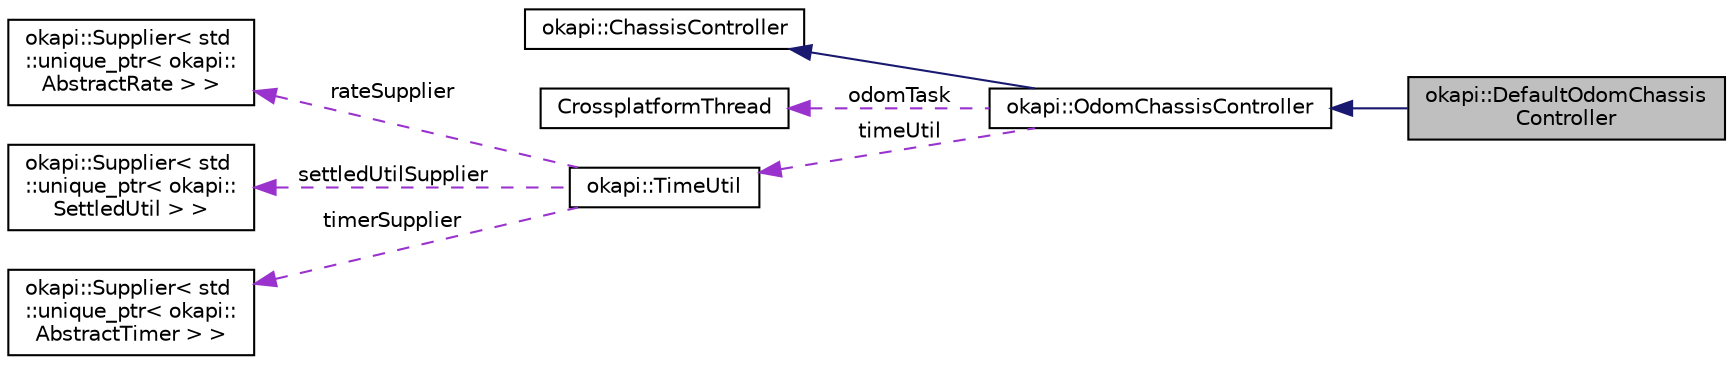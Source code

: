 digraph "okapi::DefaultOdomChassisController"
{
 // LATEX_PDF_SIZE
  edge [fontname="Helvetica",fontsize="10",labelfontname="Helvetica",labelfontsize="10"];
  node [fontname="Helvetica",fontsize="10",shape=record];
  rankdir="LR";
  Node1 [label="okapi::DefaultOdomChassis\lController",height=0.2,width=0.4,color="black", fillcolor="grey75", style="filled", fontcolor="black",tooltip=" "];
  Node2 -> Node1 [dir="back",color="midnightblue",fontsize="10",style="solid",fontname="Helvetica"];
  Node2 [label="okapi::OdomChassisController",height=0.2,width=0.4,color="black", fillcolor="white", style="filled",URL="$classokapi_1_1OdomChassisController.html",tooltip=" "];
  Node3 -> Node2 [dir="back",color="midnightblue",fontsize="10",style="solid",fontname="Helvetica"];
  Node3 [label="okapi::ChassisController",height=0.2,width=0.4,color="black", fillcolor="white", style="filled",URL="$classokapi_1_1ChassisController.html",tooltip=" "];
  Node4 -> Node2 [dir="back",color="darkorchid3",fontsize="10",style="dashed",label=" odomTask" ,fontname="Helvetica"];
  Node4 [label="CrossplatformThread",height=0.2,width=0.4,color="black", fillcolor="white", style="filled",URL="$classCrossplatformThread.html",tooltip=" "];
  Node5 -> Node2 [dir="back",color="darkorchid3",fontsize="10",style="dashed",label=" timeUtil" ,fontname="Helvetica"];
  Node5 [label="okapi::TimeUtil",height=0.2,width=0.4,color="black", fillcolor="white", style="filled",URL="$classokapi_1_1TimeUtil.html",tooltip=" "];
  Node6 -> Node5 [dir="back",color="darkorchid3",fontsize="10",style="dashed",label=" rateSupplier" ,fontname="Helvetica"];
  Node6 [label="okapi::Supplier\< std\l::unique_ptr\< okapi::\lAbstractRate \> \>",height=0.2,width=0.4,color="black", fillcolor="white", style="filled",URL="$classokapi_1_1Supplier.html",tooltip=" "];
  Node7 -> Node5 [dir="back",color="darkorchid3",fontsize="10",style="dashed",label=" settledUtilSupplier" ,fontname="Helvetica"];
  Node7 [label="okapi::Supplier\< std\l::unique_ptr\< okapi::\lSettledUtil \> \>",height=0.2,width=0.4,color="black", fillcolor="white", style="filled",URL="$classokapi_1_1Supplier.html",tooltip=" "];
  Node8 -> Node5 [dir="back",color="darkorchid3",fontsize="10",style="dashed",label=" timerSupplier" ,fontname="Helvetica"];
  Node8 [label="okapi::Supplier\< std\l::unique_ptr\< okapi::\lAbstractTimer \> \>",height=0.2,width=0.4,color="black", fillcolor="white", style="filled",URL="$classokapi_1_1Supplier.html",tooltip=" "];
}
